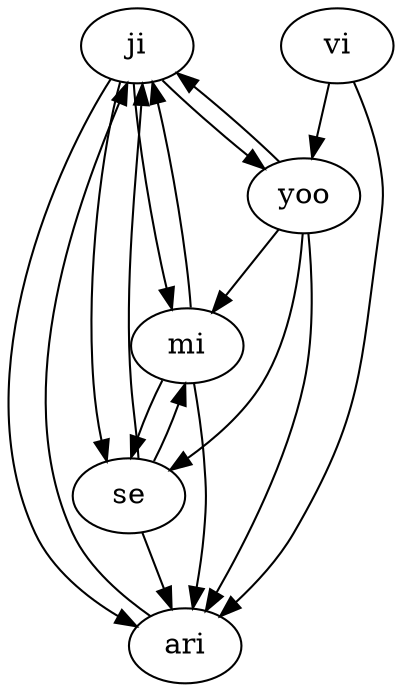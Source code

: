 digraph {
ji->yoo;
yoo->ji;
ji->mi;
mi->ji;
ji->se;
se->ji;
ji->ari;
ari->ji;
yoo->mi;
vi->yoo;
yoo->se;
yoo->ari;
mi->se;
se->mi;
mi->ari;
vi->ari;
se->ari;
}